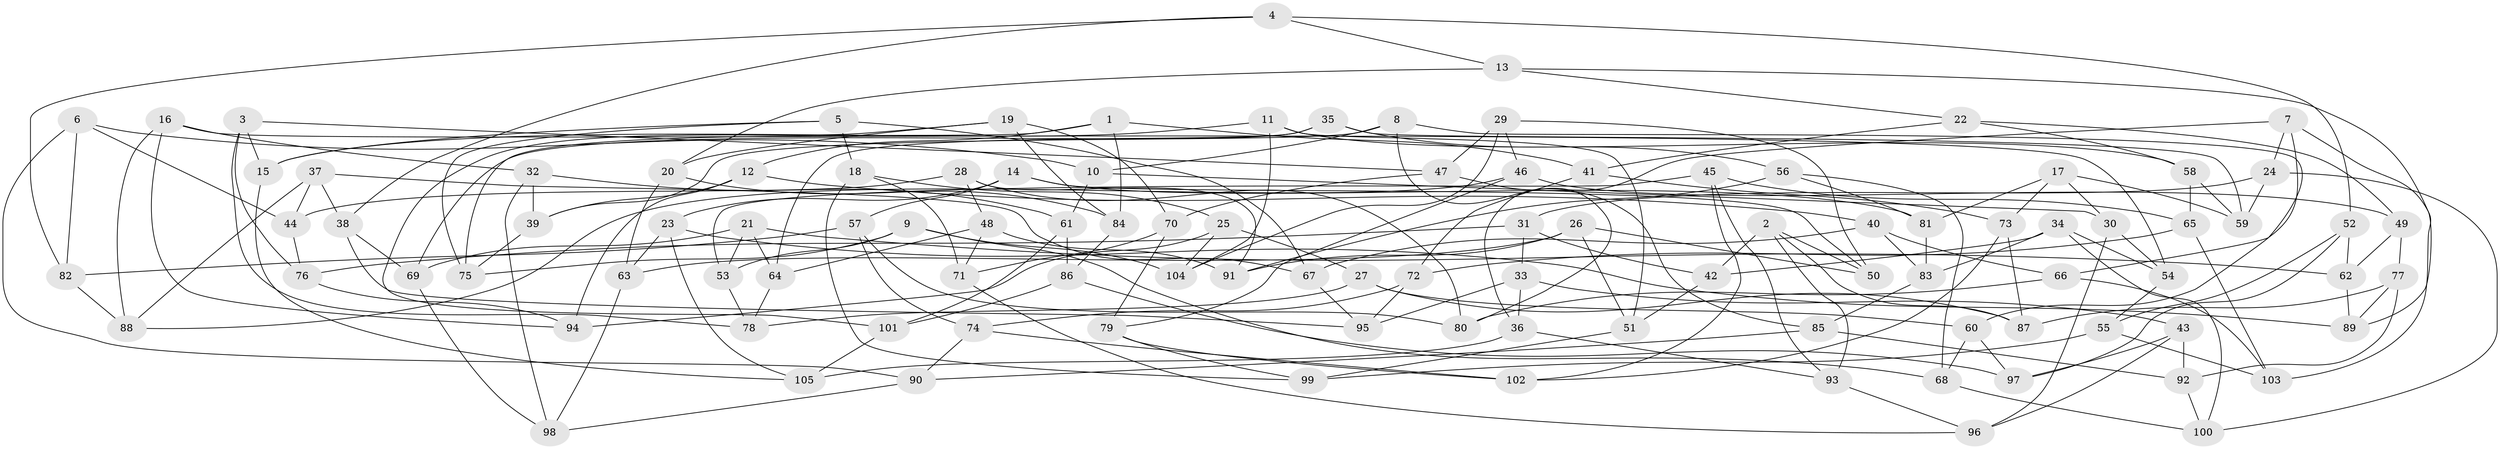 // Generated by graph-tools (version 1.1) at 2025/57/03/09/25 04:57:21]
// undirected, 105 vertices, 210 edges
graph export_dot {
graph [start="1"]
  node [color=gray90,style=filled];
  1;
  2;
  3;
  4;
  5;
  6;
  7;
  8;
  9;
  10;
  11;
  12;
  13;
  14;
  15;
  16;
  17;
  18;
  19;
  20;
  21;
  22;
  23;
  24;
  25;
  26;
  27;
  28;
  29;
  30;
  31;
  32;
  33;
  34;
  35;
  36;
  37;
  38;
  39;
  40;
  41;
  42;
  43;
  44;
  45;
  46;
  47;
  48;
  49;
  50;
  51;
  52;
  53;
  54;
  55;
  56;
  57;
  58;
  59;
  60;
  61;
  62;
  63;
  64;
  65;
  66;
  67;
  68;
  69;
  70;
  71;
  72;
  73;
  74;
  75;
  76;
  77;
  78;
  79;
  80;
  81;
  82;
  83;
  84;
  85;
  86;
  87;
  88;
  89;
  90;
  91;
  92;
  93;
  94;
  95;
  96;
  97;
  98;
  99;
  100;
  101;
  102;
  103;
  104;
  105;
  1 -- 84;
  1 -- 75;
  1 -- 41;
  1 -- 12;
  2 -- 50;
  2 -- 87;
  2 -- 42;
  2 -- 93;
  3 -- 15;
  3 -- 47;
  3 -- 78;
  3 -- 76;
  4 -- 13;
  4 -- 38;
  4 -- 82;
  4 -- 52;
  5 -- 15;
  5 -- 18;
  5 -- 67;
  5 -- 75;
  6 -- 90;
  6 -- 10;
  6 -- 82;
  6 -- 44;
  7 -- 103;
  7 -- 24;
  7 -- 36;
  7 -- 66;
  8 -- 10;
  8 -- 60;
  8 -- 80;
  8 -- 39;
  9 -- 53;
  9 -- 104;
  9 -- 75;
  9 -- 68;
  10 -- 61;
  10 -- 30;
  11 -- 15;
  11 -- 51;
  11 -- 104;
  11 -- 58;
  12 -- 40;
  12 -- 39;
  12 -- 94;
  13 -- 89;
  13 -- 22;
  13 -- 20;
  14 -- 57;
  14 -- 81;
  14 -- 50;
  14 -- 23;
  15 -- 105;
  16 -- 32;
  16 -- 94;
  16 -- 54;
  16 -- 88;
  17 -- 30;
  17 -- 81;
  17 -- 59;
  17 -- 73;
  18 -- 99;
  18 -- 71;
  18 -- 25;
  19 -- 101;
  19 -- 20;
  19 -- 70;
  19 -- 84;
  20 -- 84;
  20 -- 63;
  21 -- 64;
  21 -- 53;
  21 -- 62;
  21 -- 69;
  22 -- 58;
  22 -- 41;
  22 -- 49;
  23 -- 63;
  23 -- 89;
  23 -- 105;
  24 -- 100;
  24 -- 31;
  24 -- 59;
  25 -- 27;
  25 -- 104;
  25 -- 94;
  26 -- 63;
  26 -- 50;
  26 -- 51;
  26 -- 91;
  27 -- 60;
  27 -- 78;
  27 -- 87;
  28 -- 48;
  28 -- 44;
  28 -- 91;
  28 -- 80;
  29 -- 104;
  29 -- 46;
  29 -- 50;
  29 -- 47;
  30 -- 96;
  30 -- 54;
  31 -- 33;
  31 -- 42;
  31 -- 76;
  32 -- 39;
  32 -- 98;
  32 -- 61;
  33 -- 95;
  33 -- 43;
  33 -- 36;
  34 -- 42;
  34 -- 100;
  34 -- 54;
  34 -- 83;
  35 -- 69;
  35 -- 59;
  35 -- 64;
  35 -- 56;
  36 -- 105;
  36 -- 93;
  37 -- 88;
  37 -- 67;
  37 -- 38;
  37 -- 44;
  38 -- 69;
  38 -- 95;
  39 -- 75;
  40 -- 66;
  40 -- 67;
  40 -- 83;
  41 -- 72;
  41 -- 73;
  42 -- 51;
  43 -- 92;
  43 -- 96;
  43 -- 97;
  44 -- 76;
  45 -- 102;
  45 -- 65;
  45 -- 93;
  45 -- 53;
  46 -- 79;
  46 -- 49;
  46 -- 88;
  47 -- 70;
  47 -- 85;
  48 -- 64;
  48 -- 91;
  48 -- 71;
  49 -- 62;
  49 -- 77;
  51 -- 99;
  52 -- 97;
  52 -- 55;
  52 -- 62;
  53 -- 78;
  54 -- 55;
  55 -- 99;
  55 -- 103;
  56 -- 81;
  56 -- 68;
  56 -- 91;
  57 -- 74;
  57 -- 80;
  57 -- 82;
  58 -- 65;
  58 -- 59;
  60 -- 68;
  60 -- 97;
  61 -- 86;
  61 -- 101;
  62 -- 89;
  63 -- 98;
  64 -- 78;
  65 -- 72;
  65 -- 103;
  66 -- 80;
  66 -- 103;
  67 -- 95;
  68 -- 100;
  69 -- 98;
  70 -- 79;
  70 -- 71;
  71 -- 96;
  72 -- 95;
  72 -- 74;
  73 -- 87;
  73 -- 102;
  74 -- 90;
  74 -- 102;
  76 -- 94;
  77 -- 87;
  77 -- 92;
  77 -- 89;
  79 -- 99;
  79 -- 102;
  81 -- 83;
  82 -- 88;
  83 -- 85;
  84 -- 86;
  85 -- 90;
  85 -- 92;
  86 -- 101;
  86 -- 97;
  90 -- 98;
  92 -- 100;
  93 -- 96;
  101 -- 105;
}
